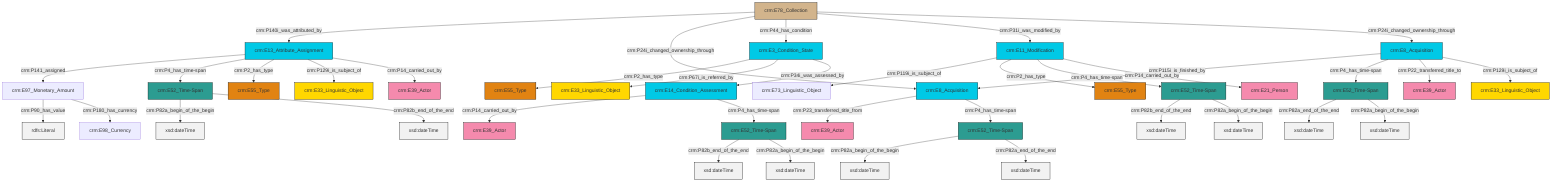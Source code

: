 graph TD
classDef Literal fill:#f2f2f2,stroke:#000000;
classDef CRM_Entity fill:#FFFFFF,stroke:#000000;
classDef Temporal_Entity fill:#00C9E6, stroke:#000000;
classDef Type fill:#E18312, stroke:#000000;
classDef Time-Span fill:#2C9C91, stroke:#000000;
classDef Appellation fill:#FFEB7F, stroke:#000000;
classDef Place fill:#008836, stroke:#000000;
classDef Persistent_Item fill:#B266B2, stroke:#000000;
classDef Conceptual_Object fill:#FFD700, stroke:#000000;
classDef Physical_Thing fill:#D2B48C, stroke:#000000;
classDef Actor fill:#f58aad, stroke:#000000;
classDef PC_Classes fill:#4ce600, stroke:#000000;
classDef Multi fill:#cccccc,stroke:#000000;

2["crm:E13_Attribute_Assignment"]:::Temporal_Entity -->|crm:P141_assigned| 3["crm:E97_Monetary_Amount"]:::Default
3["crm:E97_Monetary_Amount"]:::Default -->|crm:P90_has_value| 4[rdfs:Literal]:::Literal
5["crm:E11_Modification"]:::Temporal_Entity -->|crm:P119i_is_subject_of| 6["crm:E73_Linguistic_Object"]:::Default
0["crm:E52_Time-Span"]:::Time-Span -->|crm:P82b_end_of_the_end| 7[xsd:dateTime]:::Literal
8["crm:E52_Time-Span"]:::Time-Span -->|crm:P82b_end_of_the_end| 9[xsd:dateTime]:::Literal
5["crm:E11_Modification"]:::Temporal_Entity -->|crm:P2_has_type| 10["crm:E55_Type"]:::Type
13["crm:E3_Condition_State"]:::Temporal_Entity -->|crm:P2_has_type| 14["crm:E55_Type"]:::Type
20["crm:E8_Acquisition"]:::Temporal_Entity -->|crm:P115i_is_finished_by| 21["crm:E8_Acquisition"]:::Temporal_Entity
2["crm:E13_Attribute_Assignment"]:::Temporal_Entity -->|crm:P4_has_time-span| 22["crm:E52_Time-Span"]:::Time-Span
17["crm:E78_Collection"]:::Physical_Thing -->|crm:P140i_was_attributed_by| 2["crm:E13_Attribute_Assignment"]:::Temporal_Entity
17["crm:E78_Collection"]:::Physical_Thing -->|crm:P24i_changed_ownership_through| 21["crm:E8_Acquisition"]:::Temporal_Entity
17["crm:E78_Collection"]:::Physical_Thing -->|crm:P44_has_condition| 13["crm:E3_Condition_State"]:::Temporal_Entity
13["crm:E3_Condition_State"]:::Temporal_Entity -->|crm:P67i_is_referred_by| 11["crm:E33_Linguistic_Object"]:::Conceptual_Object
20["crm:E8_Acquisition"]:::Temporal_Entity -->|crm:P4_has_time-span| 37["crm:E52_Time-Span"]:::Time-Span
2["crm:E13_Attribute_Assignment"]:::Temporal_Entity -->|crm:P2_has_type| 25["crm:E55_Type"]:::Type
13["crm:E3_Condition_State"]:::Temporal_Entity -->|crm:P34i_was_assessed_by| 35["crm:E14_Condition_Assessment"]:::Temporal_Entity
40["crm:E52_Time-Span"]:::Time-Span -->|crm:P82a_begin_of_the_begin| 41[xsd:dateTime]:::Literal
5["crm:E11_Modification"]:::Temporal_Entity -->|crm:P4_has_time-span| 8["crm:E52_Time-Span"]:::Time-Span
8["crm:E52_Time-Span"]:::Time-Span -->|crm:P82a_begin_of_the_begin| 46[xsd:dateTime]:::Literal
22["crm:E52_Time-Span"]:::Time-Span -->|crm:P82a_begin_of_the_begin| 47[xsd:dateTime]:::Literal
20["crm:E8_Acquisition"]:::Temporal_Entity -->|crm:P22_transferred_title_to| 49["crm:E39_Actor"]:::Actor
37["crm:E52_Time-Span"]:::Time-Span -->|crm:P82a_end_of_the_end| 50[xsd:dateTime]:::Literal
37["crm:E52_Time-Span"]:::Time-Span -->|crm:P82a_begin_of_the_begin| 51[xsd:dateTime]:::Literal
3["crm:E97_Monetary_Amount"]:::Default -->|crm:P180_has_currency| 15["crm:E98_Currency"]:::Default
2["crm:E13_Attribute_Assignment"]:::Temporal_Entity -->|crm:P129i_is_subject_of| 33["crm:E33_Linguistic_Object"]:::Conceptual_Object
2["crm:E13_Attribute_Assignment"]:::Temporal_Entity -->|crm:P14_carried_out_by| 55["crm:E39_Actor"]:::Actor
35["crm:E14_Condition_Assessment"]:::Temporal_Entity -->|crm:P14_carried_out_by| 44["crm:E39_Actor"]:::Actor
20["crm:E8_Acquisition"]:::Temporal_Entity -->|crm:P129i_is_subject_of| 31["crm:E33_Linguistic_Object"]:::Conceptual_Object
17["crm:E78_Collection"]:::Physical_Thing -->|crm:P31i_was_modified_by| 5["crm:E11_Modification"]:::Temporal_Entity
5["crm:E11_Modification"]:::Temporal_Entity -->|crm:P14_carried_out_by| 56["crm:E21_Person"]:::Actor
17["crm:E78_Collection"]:::Physical_Thing -->|crm:P24i_changed_ownership_through| 20["crm:E8_Acquisition"]:::Temporal_Entity
35["crm:E14_Condition_Assessment"]:::Temporal_Entity -->|crm:P4_has_time-span| 0["crm:E52_Time-Span"]:::Time-Span
21["crm:E8_Acquisition"]:::Temporal_Entity -->|crm:P23_transferred_title_from| 29["crm:E39_Actor"]:::Actor
22["crm:E52_Time-Span"]:::Time-Span -->|crm:P82b_end_of_the_end| 59[xsd:dateTime]:::Literal
21["crm:E8_Acquisition"]:::Temporal_Entity -->|crm:P4_has_time-span| 40["crm:E52_Time-Span"]:::Time-Span
40["crm:E52_Time-Span"]:::Time-Span -->|crm:P82a_end_of_the_end| 60[xsd:dateTime]:::Literal
0["crm:E52_Time-Span"]:::Time-Span -->|crm:P82a_begin_of_the_begin| 61[xsd:dateTime]:::Literal